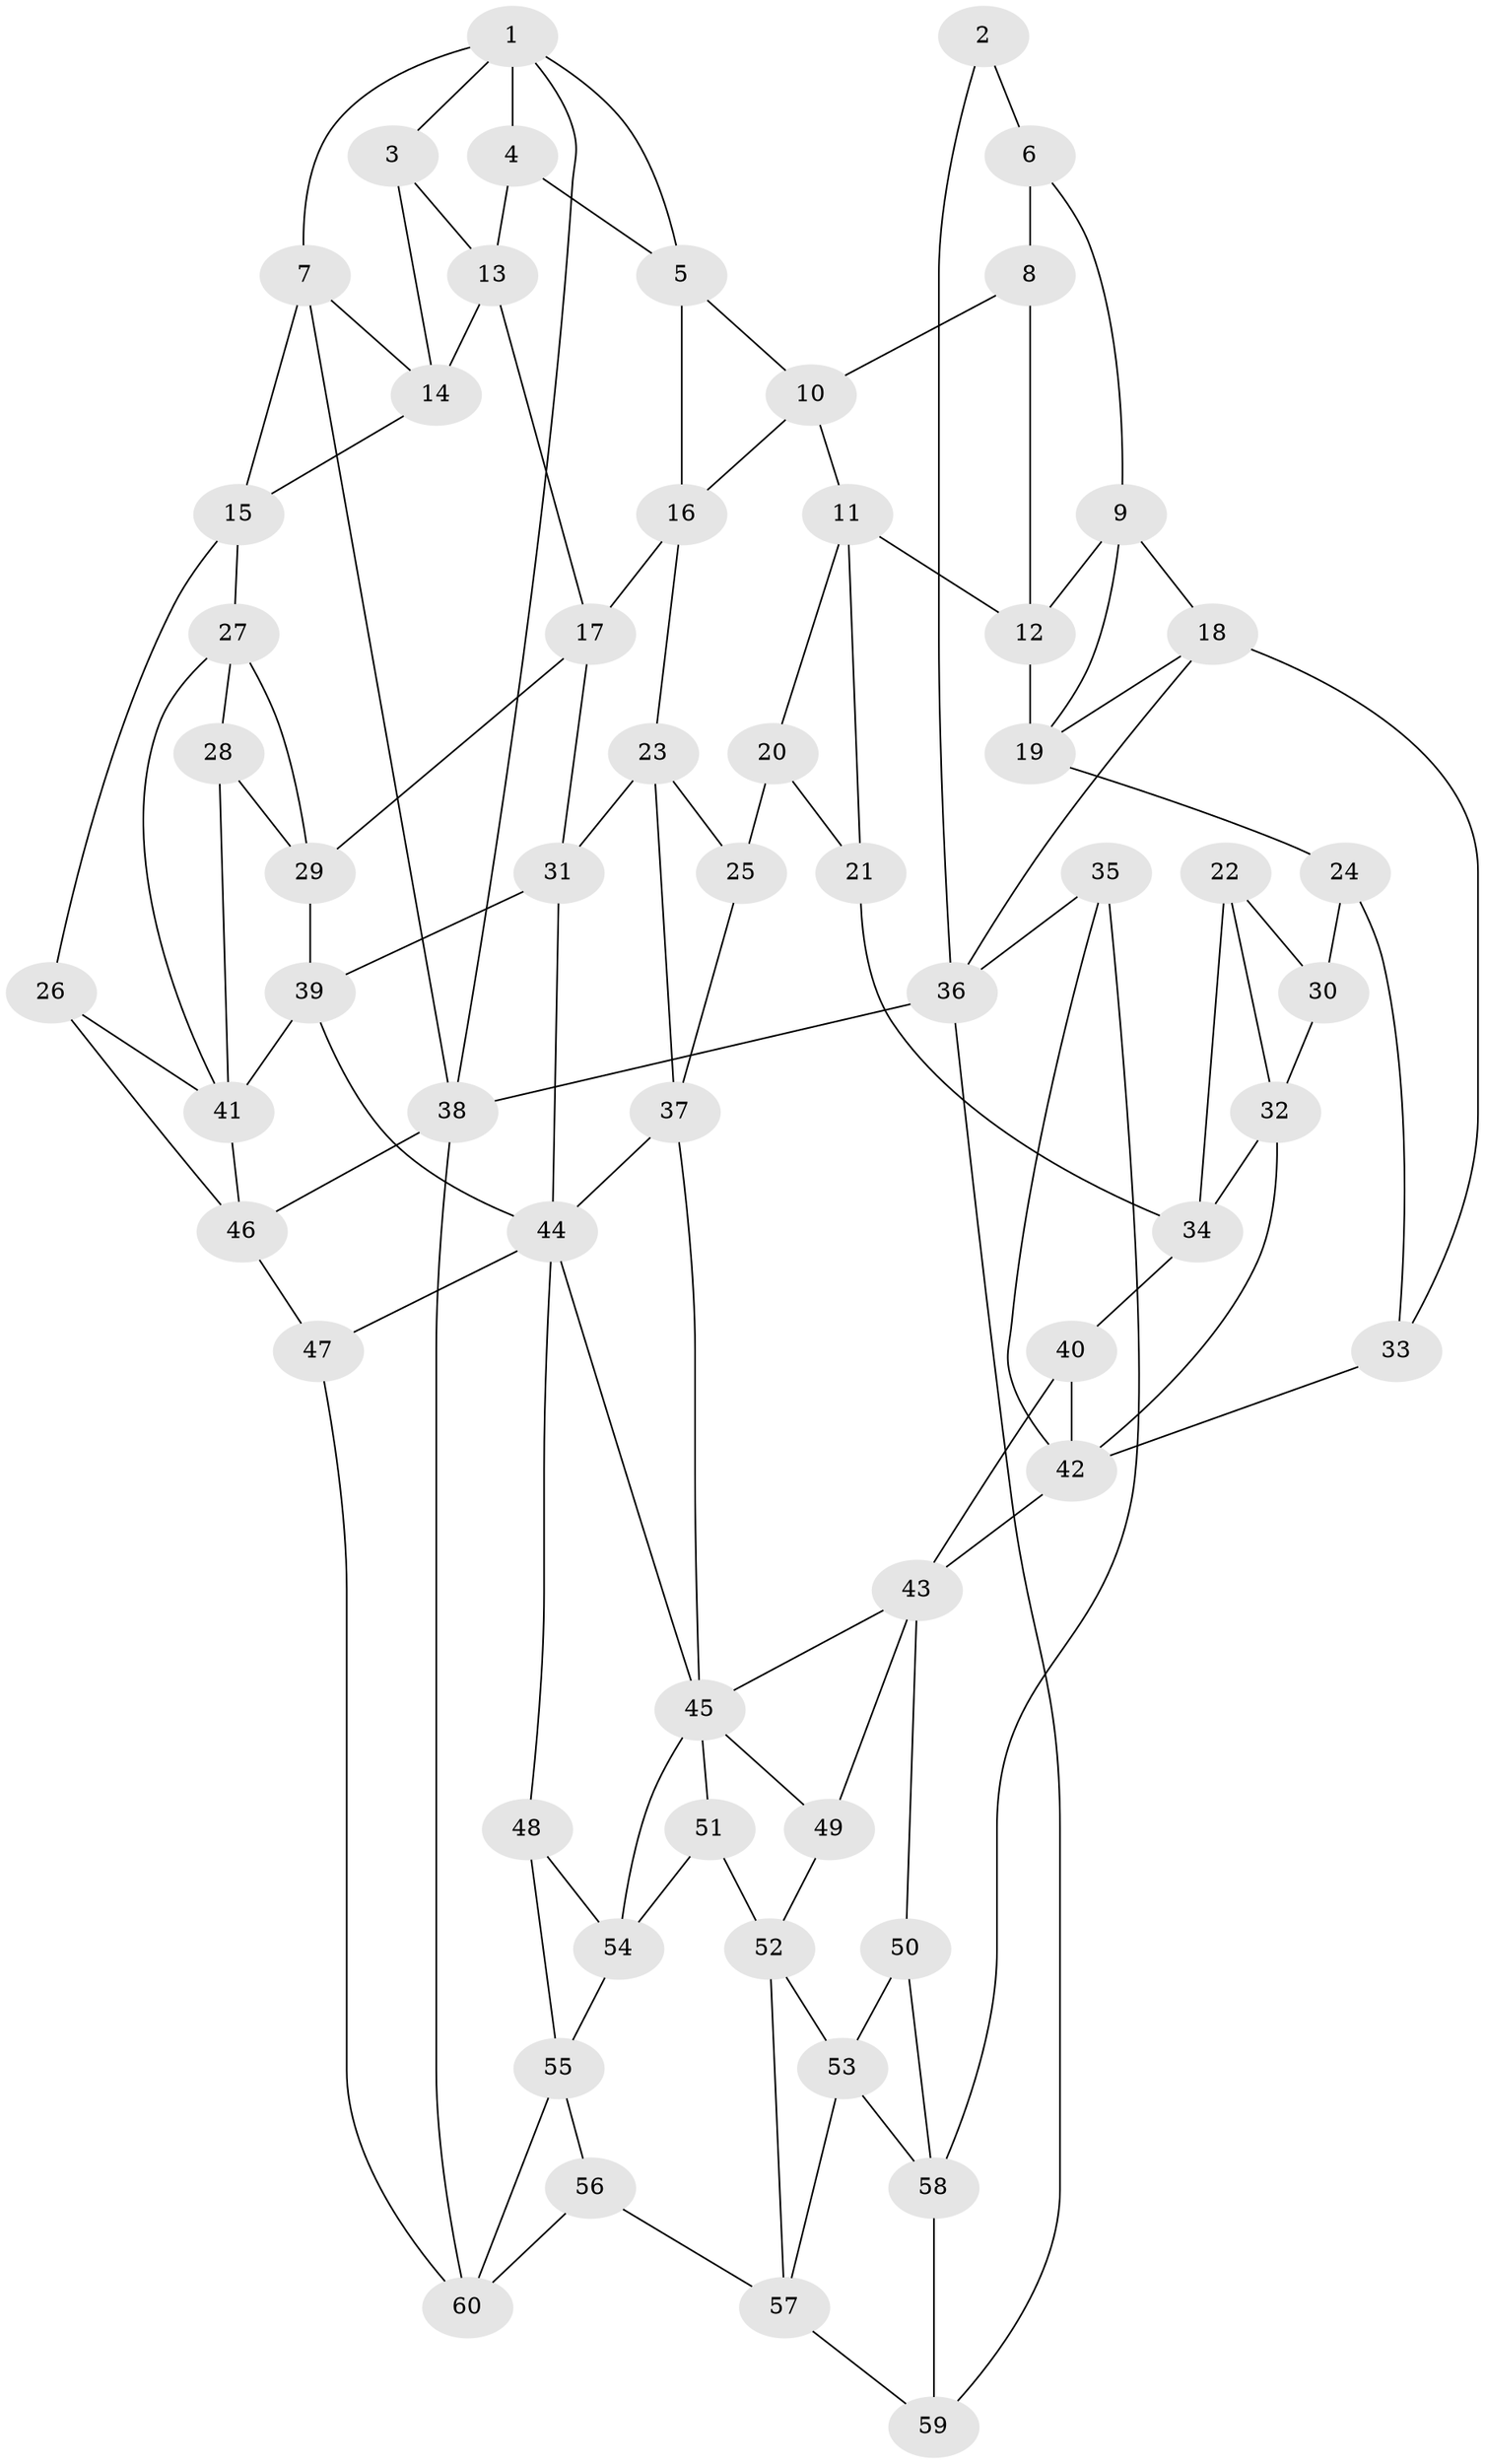 // original degree distribution, {3: 0.016666666666666666, 4: 0.20833333333333334, 6: 0.19166666666666668, 5: 0.5833333333333334}
// Generated by graph-tools (version 1.1) at 2025/27/03/09/25 03:27:08]
// undirected, 60 vertices, 113 edges
graph export_dot {
graph [start="1"]
  node [color=gray90,style=filled];
  1;
  2;
  3;
  4;
  5;
  6;
  7;
  8;
  9;
  10;
  11;
  12;
  13;
  14;
  15;
  16;
  17;
  18;
  19;
  20;
  21;
  22;
  23;
  24;
  25;
  26;
  27;
  28;
  29;
  30;
  31;
  32;
  33;
  34;
  35;
  36;
  37;
  38;
  39;
  40;
  41;
  42;
  43;
  44;
  45;
  46;
  47;
  48;
  49;
  50;
  51;
  52;
  53;
  54;
  55;
  56;
  57;
  58;
  59;
  60;
  1 -- 3 [weight=1.0];
  1 -- 4 [weight=1.0];
  1 -- 5 [weight=1.0];
  1 -- 7 [weight=1.0];
  1 -- 38 [weight=1.0];
  2 -- 6 [weight=1.0];
  2 -- 36 [weight=1.0];
  3 -- 13 [weight=1.0];
  3 -- 14 [weight=1.0];
  4 -- 5 [weight=1.0];
  4 -- 13 [weight=1.0];
  5 -- 10 [weight=1.0];
  5 -- 16 [weight=1.0];
  6 -- 8 [weight=2.0];
  6 -- 9 [weight=1.0];
  7 -- 14 [weight=1.0];
  7 -- 15 [weight=1.0];
  7 -- 38 [weight=1.0];
  8 -- 10 [weight=1.0];
  8 -- 12 [weight=1.0];
  9 -- 12 [weight=1.0];
  9 -- 18 [weight=1.0];
  9 -- 19 [weight=1.0];
  10 -- 11 [weight=1.0];
  10 -- 16 [weight=1.0];
  11 -- 12 [weight=1.0];
  11 -- 20 [weight=1.0];
  11 -- 21 [weight=1.0];
  12 -- 19 [weight=1.0];
  13 -- 14 [weight=1.0];
  13 -- 17 [weight=1.0];
  14 -- 15 [weight=1.0];
  15 -- 26 [weight=1.0];
  15 -- 27 [weight=1.0];
  16 -- 17 [weight=1.0];
  16 -- 23 [weight=1.0];
  17 -- 29 [weight=1.0];
  17 -- 31 [weight=1.0];
  18 -- 19 [weight=1.0];
  18 -- 33 [weight=1.0];
  18 -- 36 [weight=1.0];
  19 -- 24 [weight=1.0];
  20 -- 21 [weight=1.0];
  20 -- 25 [weight=2.0];
  21 -- 34 [weight=1.0];
  22 -- 30 [weight=1.0];
  22 -- 32 [weight=1.0];
  22 -- 34 [weight=1.0];
  23 -- 25 [weight=1.0];
  23 -- 31 [weight=1.0];
  23 -- 37 [weight=1.0];
  24 -- 30 [weight=2.0];
  24 -- 33 [weight=1.0];
  25 -- 37 [weight=1.0];
  26 -- 41 [weight=1.0];
  26 -- 46 [weight=1.0];
  27 -- 28 [weight=1.0];
  27 -- 29 [weight=1.0];
  27 -- 41 [weight=1.0];
  28 -- 29 [weight=1.0];
  28 -- 41 [weight=1.0];
  29 -- 39 [weight=1.0];
  30 -- 32 [weight=1.0];
  31 -- 39 [weight=1.0];
  31 -- 44 [weight=1.0];
  32 -- 34 [weight=1.0];
  32 -- 42 [weight=1.0];
  33 -- 42 [weight=2.0];
  34 -- 40 [weight=1.0];
  35 -- 36 [weight=1.0];
  35 -- 42 [weight=1.0];
  35 -- 58 [weight=1.0];
  36 -- 38 [weight=2.0];
  36 -- 59 [weight=1.0];
  37 -- 44 [weight=1.0];
  37 -- 45 [weight=1.0];
  38 -- 46 [weight=1.0];
  38 -- 60 [weight=1.0];
  39 -- 41 [weight=1.0];
  39 -- 44 [weight=1.0];
  40 -- 42 [weight=1.0];
  40 -- 43 [weight=2.0];
  41 -- 46 [weight=2.0];
  42 -- 43 [weight=1.0];
  43 -- 45 [weight=1.0];
  43 -- 49 [weight=1.0];
  43 -- 50 [weight=1.0];
  44 -- 45 [weight=1.0];
  44 -- 47 [weight=1.0];
  44 -- 48 [weight=1.0];
  45 -- 49 [weight=1.0];
  45 -- 51 [weight=1.0];
  45 -- 54 [weight=1.0];
  46 -- 47 [weight=2.0];
  47 -- 60 [weight=1.0];
  48 -- 54 [weight=1.0];
  48 -- 55 [weight=1.0];
  49 -- 52 [weight=1.0];
  50 -- 53 [weight=1.0];
  50 -- 58 [weight=1.0];
  51 -- 52 [weight=1.0];
  51 -- 54 [weight=1.0];
  52 -- 53 [weight=1.0];
  52 -- 57 [weight=1.0];
  53 -- 57 [weight=1.0];
  53 -- 58 [weight=1.0];
  54 -- 55 [weight=1.0];
  55 -- 56 [weight=1.0];
  55 -- 60 [weight=1.0];
  56 -- 57 [weight=1.0];
  56 -- 60 [weight=1.0];
  57 -- 59 [weight=1.0];
  58 -- 59 [weight=1.0];
}
